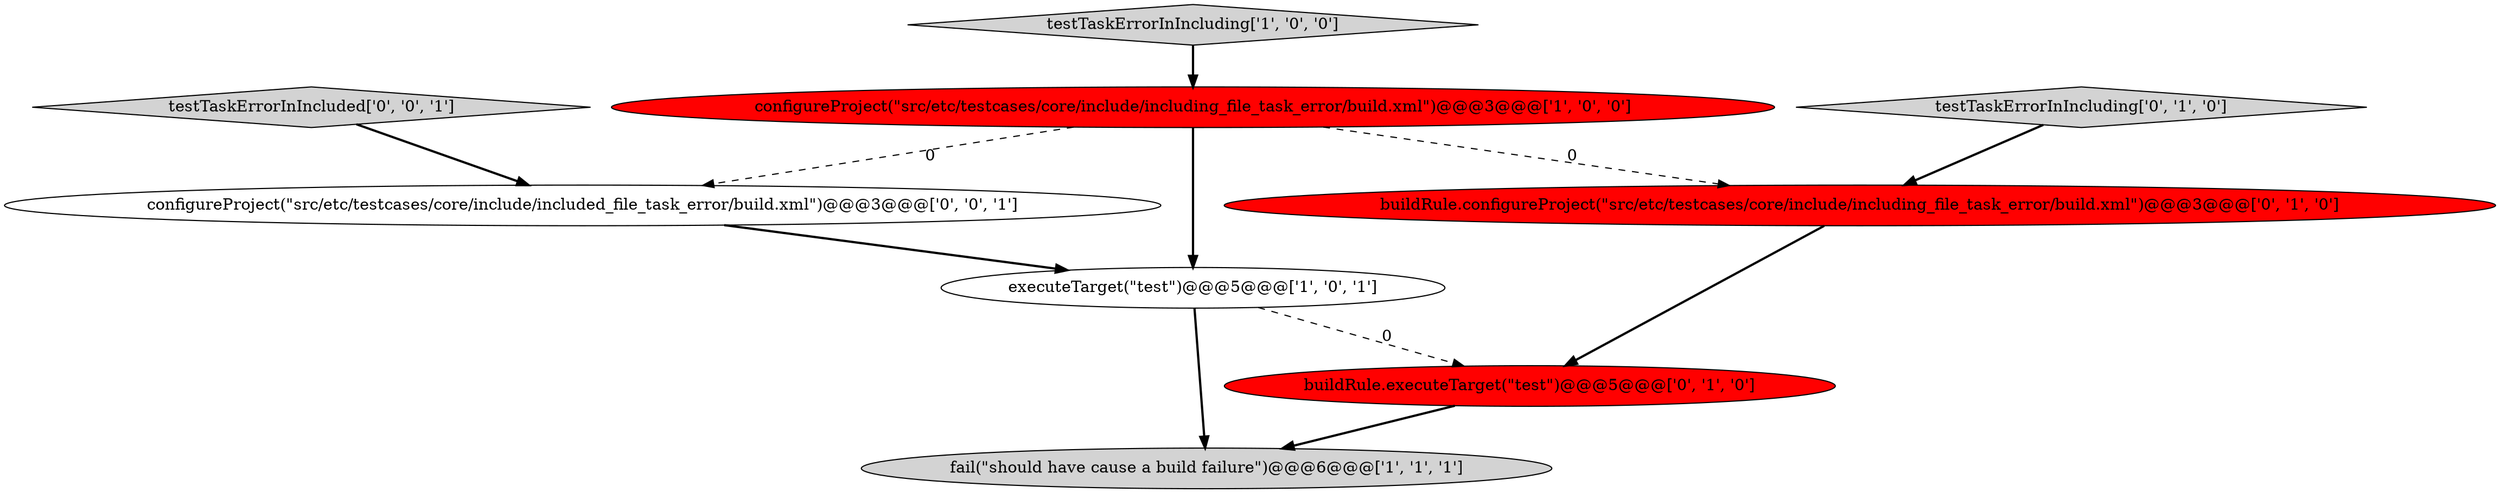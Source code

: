 digraph {
6 [style = filled, label = "buildRule.configureProject(\"src/etc/testcases/core/include/including_file_task_error/build.xml\")@@@3@@@['0', '1', '0']", fillcolor = red, shape = ellipse image = "AAA1AAABBB2BBB"];
2 [style = filled, label = "executeTarget(\"test\")@@@5@@@['1', '0', '1']", fillcolor = white, shape = ellipse image = "AAA0AAABBB1BBB"];
5 [style = filled, label = "buildRule.executeTarget(\"test\")@@@5@@@['0', '1', '0']", fillcolor = red, shape = ellipse image = "AAA1AAABBB2BBB"];
4 [style = filled, label = "testTaskErrorInIncluding['0', '1', '0']", fillcolor = lightgray, shape = diamond image = "AAA0AAABBB2BBB"];
1 [style = filled, label = "configureProject(\"src/etc/testcases/core/include/including_file_task_error/build.xml\")@@@3@@@['1', '0', '0']", fillcolor = red, shape = ellipse image = "AAA1AAABBB1BBB"];
8 [style = filled, label = "configureProject(\"src/etc/testcases/core/include/included_file_task_error/build.xml\")@@@3@@@['0', '0', '1']", fillcolor = white, shape = ellipse image = "AAA0AAABBB3BBB"];
7 [style = filled, label = "testTaskErrorInIncluded['0', '0', '1']", fillcolor = lightgray, shape = diamond image = "AAA0AAABBB3BBB"];
0 [style = filled, label = "fail(\"should have cause a build failure\")@@@6@@@['1', '1', '1']", fillcolor = lightgray, shape = ellipse image = "AAA0AAABBB1BBB"];
3 [style = filled, label = "testTaskErrorInIncluding['1', '0', '0']", fillcolor = lightgray, shape = diamond image = "AAA0AAABBB1BBB"];
1->8 [style = dashed, label="0"];
6->5 [style = bold, label=""];
2->5 [style = dashed, label="0"];
1->2 [style = bold, label=""];
2->0 [style = bold, label=""];
3->1 [style = bold, label=""];
5->0 [style = bold, label=""];
8->2 [style = bold, label=""];
7->8 [style = bold, label=""];
4->6 [style = bold, label=""];
1->6 [style = dashed, label="0"];
}
